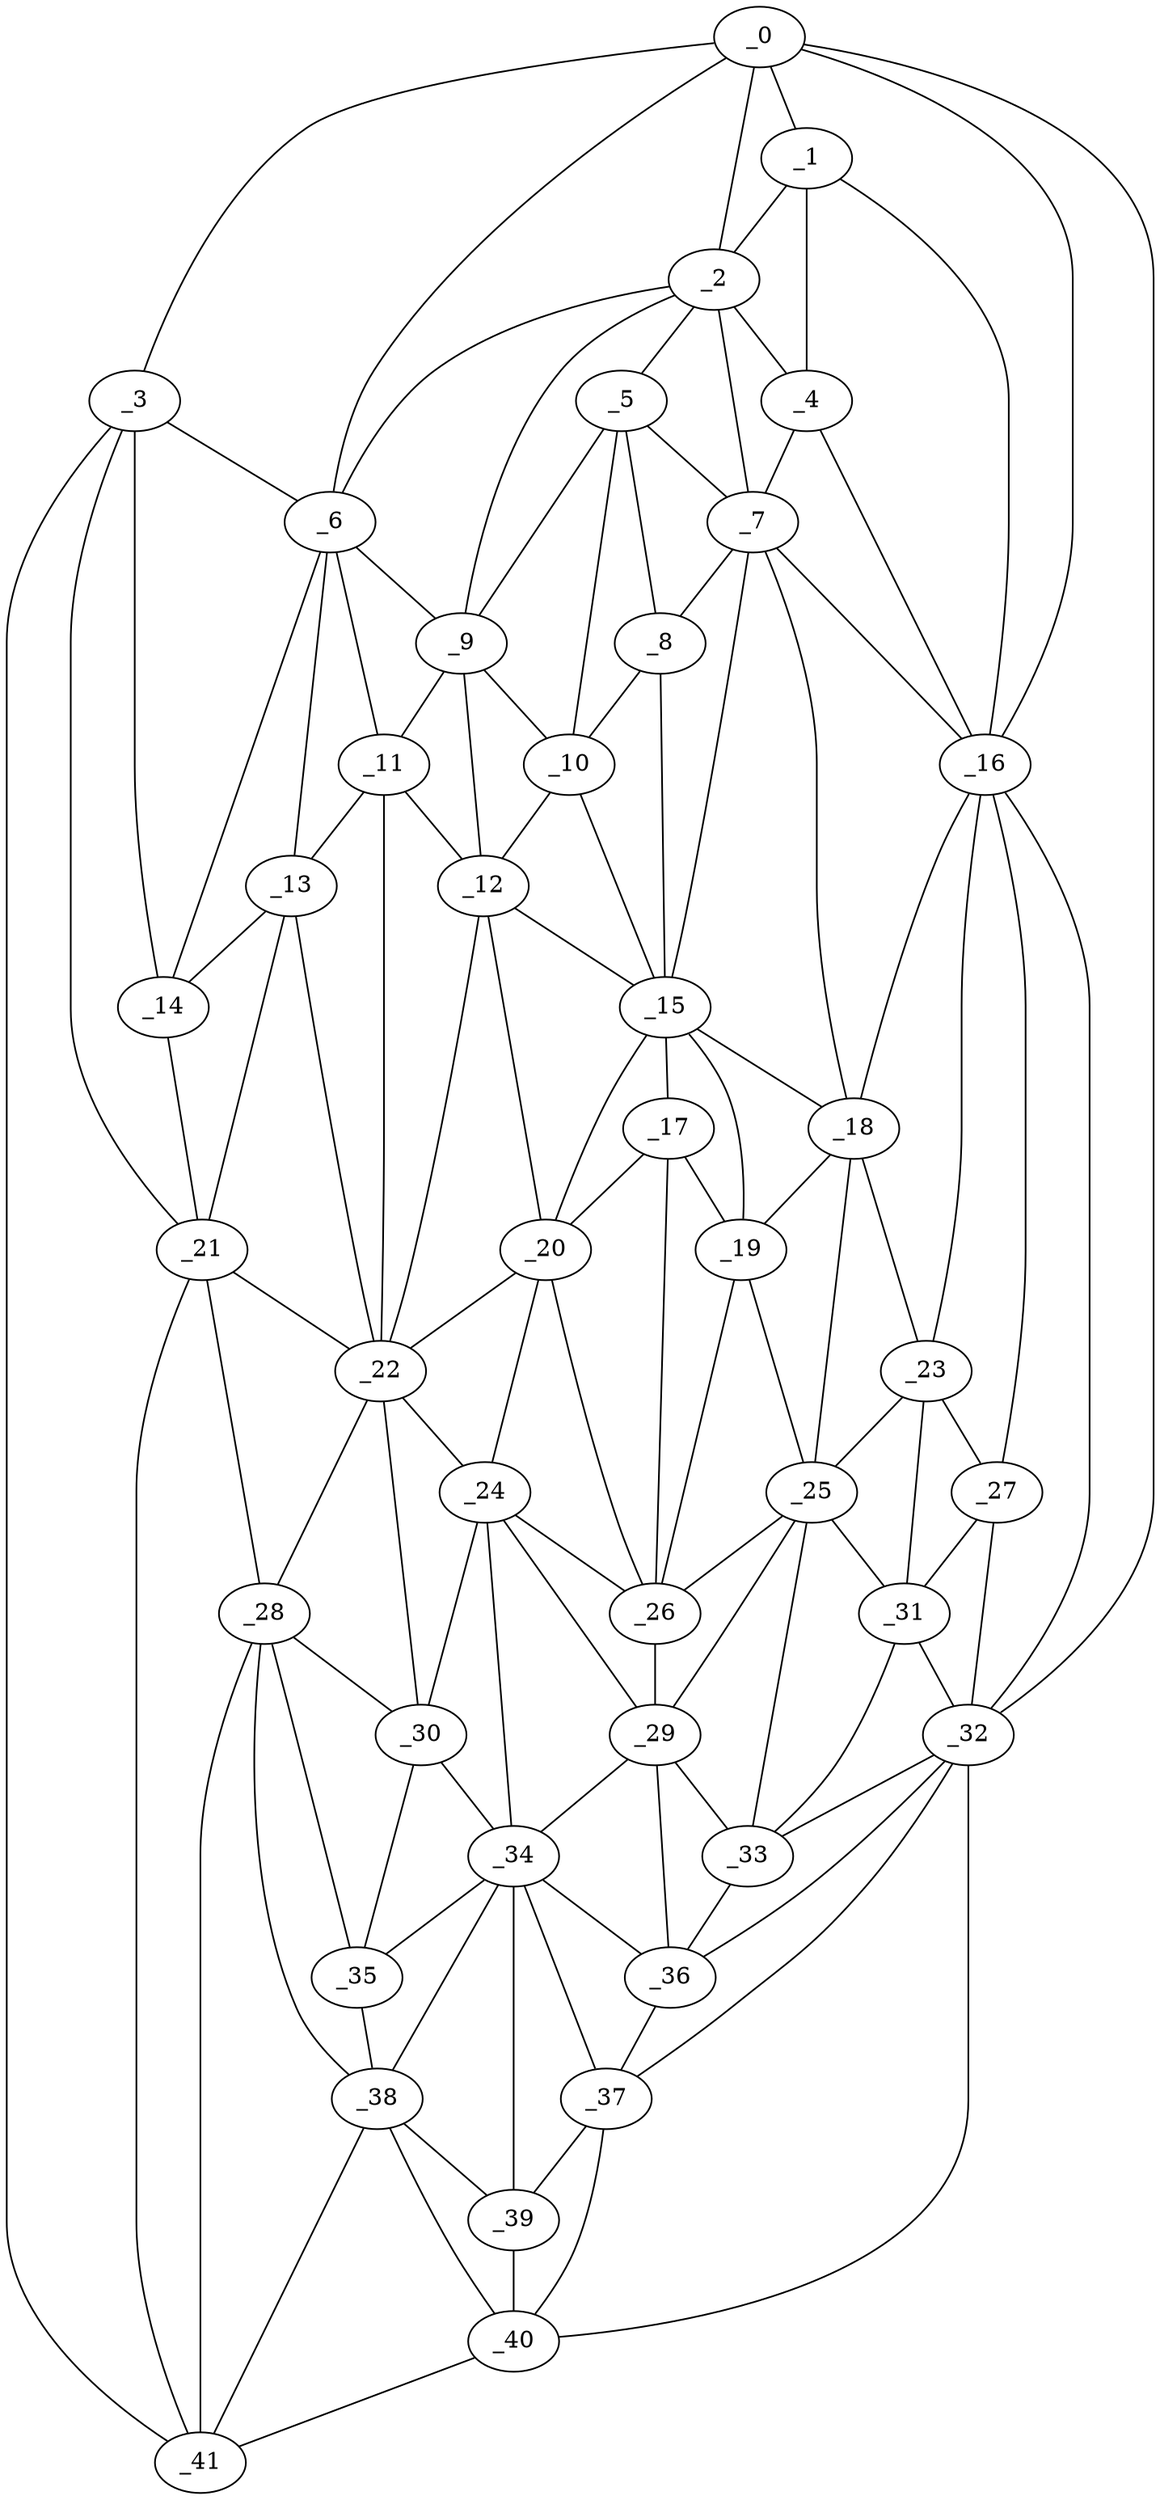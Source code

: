 graph "obj31__260.gxl" {
	_0	 [x=19,
		y=6];
	_1	 [x=28,
		y=10];
	_0 -- _1	 [valence=1];
	_2	 [x=34,
		y=27];
	_0 -- _2	 [valence=1];
	_3	 [x=37,
		y=125];
	_0 -- _3	 [valence=1];
	_6	 [x=38,
		y=56];
	_0 -- _6	 [valence=1];
	_16	 [x=61,
		y=5];
	_0 -- _16	 [valence=2];
	_32	 [x=88,
		y=2];
	_0 -- _32	 [valence=1];
	_1 -- _2	 [valence=2];
	_4	 [x=38,
		y=14];
	_1 -- _4	 [valence=1];
	_1 -- _16	 [valence=2];
	_2 -- _4	 [valence=2];
	_5	 [x=38,
		y=27];
	_2 -- _5	 [valence=2];
	_2 -- _6	 [valence=2];
	_7	 [x=40,
		y=20];
	_2 -- _7	 [valence=2];
	_9	 [x=44,
		y=42];
	_2 -- _9	 [valence=2];
	_3 -- _6	 [valence=2];
	_14	 [x=50,
		y=95];
	_3 -- _14	 [valence=1];
	_21	 [x=65,
		y=95];
	_3 -- _21	 [valence=2];
	_41	 [x=111,
		y=119];
	_3 -- _41	 [valence=1];
	_4 -- _7	 [valence=1];
	_4 -- _16	 [valence=2];
	_5 -- _7	 [valence=2];
	_8	 [x=43,
		y=25];
	_5 -- _8	 [valence=1];
	_5 -- _9	 [valence=2];
	_10	 [x=45,
		y=31];
	_5 -- _10	 [valence=2];
	_6 -- _9	 [valence=1];
	_11	 [x=48,
		y=50];
	_6 -- _11	 [valence=1];
	_13	 [x=50,
		y=59];
	_6 -- _13	 [valence=2];
	_6 -- _14	 [valence=2];
	_7 -- _8	 [valence=2];
	_15	 [x=52,
		y=28];
	_7 -- _15	 [valence=2];
	_7 -- _16	 [valence=2];
	_18	 [x=64,
		y=16];
	_7 -- _18	 [valence=2];
	_8 -- _10	 [valence=2];
	_8 -- _15	 [valence=1];
	_9 -- _10	 [valence=1];
	_9 -- _11	 [valence=2];
	_12	 [x=49,
		y=42];
	_9 -- _12	 [valence=2];
	_10 -- _12	 [valence=2];
	_10 -- _15	 [valence=2];
	_11 -- _12	 [valence=1];
	_11 -- _13	 [valence=1];
	_22	 [x=66,
		y=58];
	_11 -- _22	 [valence=2];
	_12 -- _15	 [valence=1];
	_20	 [x=65,
		y=32];
	_12 -- _20	 [valence=2];
	_12 -- _22	 [valence=2];
	_13 -- _14	 [valence=1];
	_13 -- _21	 [valence=1];
	_13 -- _22	 [valence=2];
	_14 -- _21	 [valence=2];
	_17	 [x=63,
		y=27];
	_15 -- _17	 [valence=2];
	_15 -- _18	 [valence=1];
	_19	 [x=65,
		y=19];
	_15 -- _19	 [valence=1];
	_15 -- _20	 [valence=2];
	_16 -- _18	 [valence=1];
	_23	 [x=72,
		y=6];
	_16 -- _23	 [valence=2];
	_27	 [x=78,
		y=4];
	_16 -- _27	 [valence=1];
	_16 -- _32	 [valence=2];
	_17 -- _19	 [valence=2];
	_17 -- _20	 [valence=1];
	_26	 [x=77,
		y=30];
	_17 -- _26	 [valence=1];
	_18 -- _19	 [valence=2];
	_18 -- _23	 [valence=2];
	_25	 [x=77,
		y=19];
	_18 -- _25	 [valence=2];
	_19 -- _25	 [valence=2];
	_19 -- _26	 [valence=2];
	_20 -- _22	 [valence=1];
	_24	 [x=72,
		y=35];
	_20 -- _24	 [valence=2];
	_20 -- _26	 [valence=2];
	_21 -- _22	 [valence=2];
	_28	 [x=81,
		y=94];
	_21 -- _28	 [valence=2];
	_21 -- _41	 [valence=1];
	_22 -- _24	 [valence=1];
	_22 -- _28	 [valence=2];
	_30	 [x=82,
		y=58];
	_22 -- _30	 [valence=2];
	_23 -- _25	 [valence=2];
	_23 -- _27	 [valence=1];
	_31	 [x=83,
		y=12];
	_23 -- _31	 [valence=2];
	_24 -- _26	 [valence=1];
	_29	 [x=82,
		y=29];
	_24 -- _29	 [valence=1];
	_24 -- _30	 [valence=2];
	_34	 [x=94,
		y=44];
	_24 -- _34	 [valence=1];
	_25 -- _26	 [valence=2];
	_25 -- _29	 [valence=2];
	_25 -- _31	 [valence=2];
	_33	 [x=91,
		y=16];
	_25 -- _33	 [valence=1];
	_26 -- _29	 [valence=2];
	_27 -- _31	 [valence=2];
	_27 -- _32	 [valence=2];
	_28 -- _30	 [valence=2];
	_35	 [x=94,
		y=57];
	_28 -- _35	 [valence=2];
	_38	 [x=103,
		y=56];
	_28 -- _38	 [valence=2];
	_28 -- _41	 [valence=2];
	_29 -- _33	 [valence=2];
	_29 -- _34	 [valence=2];
	_36	 [x=97,
		y=29];
	_29 -- _36	 [valence=1];
	_30 -- _34	 [valence=2];
	_30 -- _35	 [valence=1];
	_31 -- _32	 [valence=1];
	_31 -- _33	 [valence=2];
	_32 -- _33	 [valence=1];
	_32 -- _36	 [valence=2];
	_37	 [x=100,
		y=34];
	_32 -- _37	 [valence=1];
	_40	 [x=111,
		y=51];
	_32 -- _40	 [valence=1];
	_33 -- _36	 [valence=1];
	_34 -- _35	 [valence=2];
	_34 -- _36	 [valence=1];
	_34 -- _37	 [valence=2];
	_34 -- _38	 [valence=2];
	_39	 [x=105,
		y=45];
	_34 -- _39	 [valence=2];
	_35 -- _38	 [valence=1];
	_36 -- _37	 [valence=2];
	_37 -- _39	 [valence=1];
	_37 -- _40	 [valence=1];
	_38 -- _39	 [valence=1];
	_38 -- _40	 [valence=1];
	_38 -- _41	 [valence=1];
	_39 -- _40	 [valence=2];
	_40 -- _41	 [valence=1];
}

